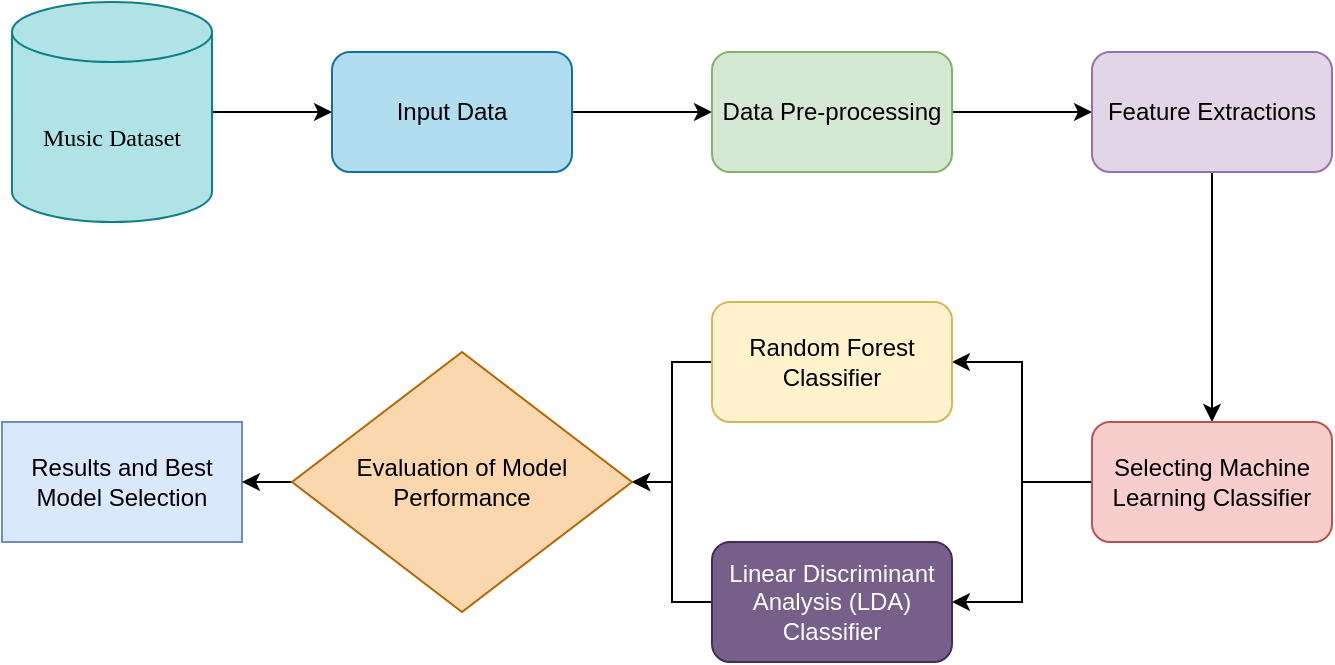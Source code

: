 <mxfile version="21.1.8" type="github">
  <diagram name="Page-1" id="KCYgNrp8mzLGK3hBjVOz">
    <mxGraphModel dx="1000" dy="646" grid="1" gridSize="10" guides="1" tooltips="1" connect="1" arrows="1" fold="1" page="1" pageScale="1" pageWidth="850" pageHeight="1100" math="0" shadow="0">
      <root>
        <mxCell id="0" />
        <mxCell id="1" parent="0" />
        <mxCell id="YtpAy4mG23N0Q5VTQB2m-3" style="edgeStyle=orthogonalEdgeStyle;rounded=0;orthogonalLoop=1;jettySize=auto;html=1;exitX=1;exitY=0.5;exitDx=0;exitDy=0;exitPerimeter=0;entryX=0;entryY=0.5;entryDx=0;entryDy=0;" edge="1" parent="1" source="YtpAy4mG23N0Q5VTQB2m-1" target="YtpAy4mG23N0Q5VTQB2m-2">
          <mxGeometry relative="1" as="geometry" />
        </mxCell>
        <mxCell id="YtpAy4mG23N0Q5VTQB2m-1" value="&lt;font face=&quot;Times New Roman&quot;&gt;Music Dataset&lt;/font&gt;" style="shape=cylinder3;whiteSpace=wrap;html=1;boundedLbl=1;backgroundOutline=1;size=15;fillColor=#b0e3e6;strokeColor=#0e8088;" vertex="1" parent="1">
          <mxGeometry x="30" y="60" width="100" height="110" as="geometry" />
        </mxCell>
        <mxCell id="YtpAy4mG23N0Q5VTQB2m-10" style="edgeStyle=orthogonalEdgeStyle;rounded=0;orthogonalLoop=1;jettySize=auto;html=1;exitX=1;exitY=0.5;exitDx=0;exitDy=0;entryX=0;entryY=0.5;entryDx=0;entryDy=0;" edge="1" parent="1" source="YtpAy4mG23N0Q5VTQB2m-2" target="YtpAy4mG23N0Q5VTQB2m-7">
          <mxGeometry relative="1" as="geometry" />
        </mxCell>
        <mxCell id="YtpAy4mG23N0Q5VTQB2m-2" value="Input Data" style="rounded=1;whiteSpace=wrap;html=1;fillColor=#b1ddf0;strokeColor=#10739e;" vertex="1" parent="1">
          <mxGeometry x="190" y="85" width="120" height="60" as="geometry" />
        </mxCell>
        <mxCell id="YtpAy4mG23N0Q5VTQB2m-11" style="edgeStyle=orthogonalEdgeStyle;rounded=0;orthogonalLoop=1;jettySize=auto;html=1;exitX=1;exitY=0.5;exitDx=0;exitDy=0;entryX=0;entryY=0.5;entryDx=0;entryDy=0;" edge="1" parent="1" source="YtpAy4mG23N0Q5VTQB2m-7" target="YtpAy4mG23N0Q5VTQB2m-8">
          <mxGeometry relative="1" as="geometry" />
        </mxCell>
        <mxCell id="YtpAy4mG23N0Q5VTQB2m-7" value="Data Pre-processing" style="rounded=1;whiteSpace=wrap;html=1;fillColor=#d5e8d4;strokeColor=#82b366;" vertex="1" parent="1">
          <mxGeometry x="380" y="85" width="120" height="60" as="geometry" />
        </mxCell>
        <mxCell id="YtpAy4mG23N0Q5VTQB2m-12" style="edgeStyle=orthogonalEdgeStyle;rounded=0;orthogonalLoop=1;jettySize=auto;html=1;exitX=0.5;exitY=1;exitDx=0;exitDy=0;entryX=0.5;entryY=0;entryDx=0;entryDy=0;" edge="1" parent="1" source="YtpAy4mG23N0Q5VTQB2m-8" target="YtpAy4mG23N0Q5VTQB2m-9">
          <mxGeometry relative="1" as="geometry" />
        </mxCell>
        <mxCell id="YtpAy4mG23N0Q5VTQB2m-8" value="Feature Extractions" style="rounded=1;whiteSpace=wrap;html=1;fillColor=#e1d5e7;strokeColor=#9673a6;" vertex="1" parent="1">
          <mxGeometry x="570" y="85" width="120" height="60" as="geometry" />
        </mxCell>
        <mxCell id="YtpAy4mG23N0Q5VTQB2m-15" style="edgeStyle=orthogonalEdgeStyle;rounded=0;orthogonalLoop=1;jettySize=auto;html=1;entryX=1;entryY=0.5;entryDx=0;entryDy=0;" edge="1" parent="1" source="YtpAy4mG23N0Q5VTQB2m-9" target="YtpAy4mG23N0Q5VTQB2m-13">
          <mxGeometry relative="1" as="geometry" />
        </mxCell>
        <mxCell id="YtpAy4mG23N0Q5VTQB2m-16" style="edgeStyle=orthogonalEdgeStyle;rounded=0;orthogonalLoop=1;jettySize=auto;html=1;entryX=1;entryY=0.5;entryDx=0;entryDy=0;" edge="1" parent="1" source="YtpAy4mG23N0Q5VTQB2m-9" target="YtpAy4mG23N0Q5VTQB2m-14">
          <mxGeometry relative="1" as="geometry" />
        </mxCell>
        <mxCell id="YtpAy4mG23N0Q5VTQB2m-9" value="Selecting Machine Learning Classifier" style="rounded=1;whiteSpace=wrap;html=1;fillColor=#f8cecc;strokeColor=#b85450;" vertex="1" parent="1">
          <mxGeometry x="570" y="270" width="120" height="60" as="geometry" />
        </mxCell>
        <mxCell id="YtpAy4mG23N0Q5VTQB2m-19" style="edgeStyle=orthogonalEdgeStyle;rounded=0;orthogonalLoop=1;jettySize=auto;html=1;" edge="1" parent="1" source="YtpAy4mG23N0Q5VTQB2m-13" target="YtpAy4mG23N0Q5VTQB2m-18">
          <mxGeometry relative="1" as="geometry" />
        </mxCell>
        <mxCell id="YtpAy4mG23N0Q5VTQB2m-13" value="Random Forest Classifier" style="rounded=1;whiteSpace=wrap;html=1;fillColor=#fff2cc;strokeColor=#d6b656;" vertex="1" parent="1">
          <mxGeometry x="380" y="210" width="120" height="60" as="geometry" />
        </mxCell>
        <mxCell id="YtpAy4mG23N0Q5VTQB2m-20" style="edgeStyle=orthogonalEdgeStyle;rounded=0;orthogonalLoop=1;jettySize=auto;html=1;exitX=0;exitY=0.5;exitDx=0;exitDy=0;" edge="1" parent="1" source="YtpAy4mG23N0Q5VTQB2m-14" target="YtpAy4mG23N0Q5VTQB2m-18">
          <mxGeometry relative="1" as="geometry" />
        </mxCell>
        <mxCell id="YtpAy4mG23N0Q5VTQB2m-14" value="Linear Discriminant Analysis (LDA) Classifier" style="rounded=1;whiteSpace=wrap;html=1;fillColor=#76608a;strokeColor=#432D57;fontColor=#ffffff;" vertex="1" parent="1">
          <mxGeometry x="380" y="330" width="120" height="60" as="geometry" />
        </mxCell>
        <mxCell id="YtpAy4mG23N0Q5VTQB2m-17" value="Results and Best Model Selection" style="rounded=0;whiteSpace=wrap;html=1;fillColor=#dae8fc;strokeColor=#6c8ebf;" vertex="1" parent="1">
          <mxGeometry x="25" y="270" width="120" height="60" as="geometry" />
        </mxCell>
        <mxCell id="YtpAy4mG23N0Q5VTQB2m-22" style="edgeStyle=orthogonalEdgeStyle;rounded=0;orthogonalLoop=1;jettySize=auto;html=1;exitX=0;exitY=0.5;exitDx=0;exitDy=0;entryX=1;entryY=0.5;entryDx=0;entryDy=0;" edge="1" parent="1" source="YtpAy4mG23N0Q5VTQB2m-18" target="YtpAy4mG23N0Q5VTQB2m-17">
          <mxGeometry relative="1" as="geometry" />
        </mxCell>
        <mxCell id="YtpAy4mG23N0Q5VTQB2m-18" value="Evaluation of Model Performance" style="rhombus;whiteSpace=wrap;html=1;fillColor=#fad7ac;strokeColor=#b46504;" vertex="1" parent="1">
          <mxGeometry x="170" y="235" width="170" height="130" as="geometry" />
        </mxCell>
      </root>
    </mxGraphModel>
  </diagram>
</mxfile>
